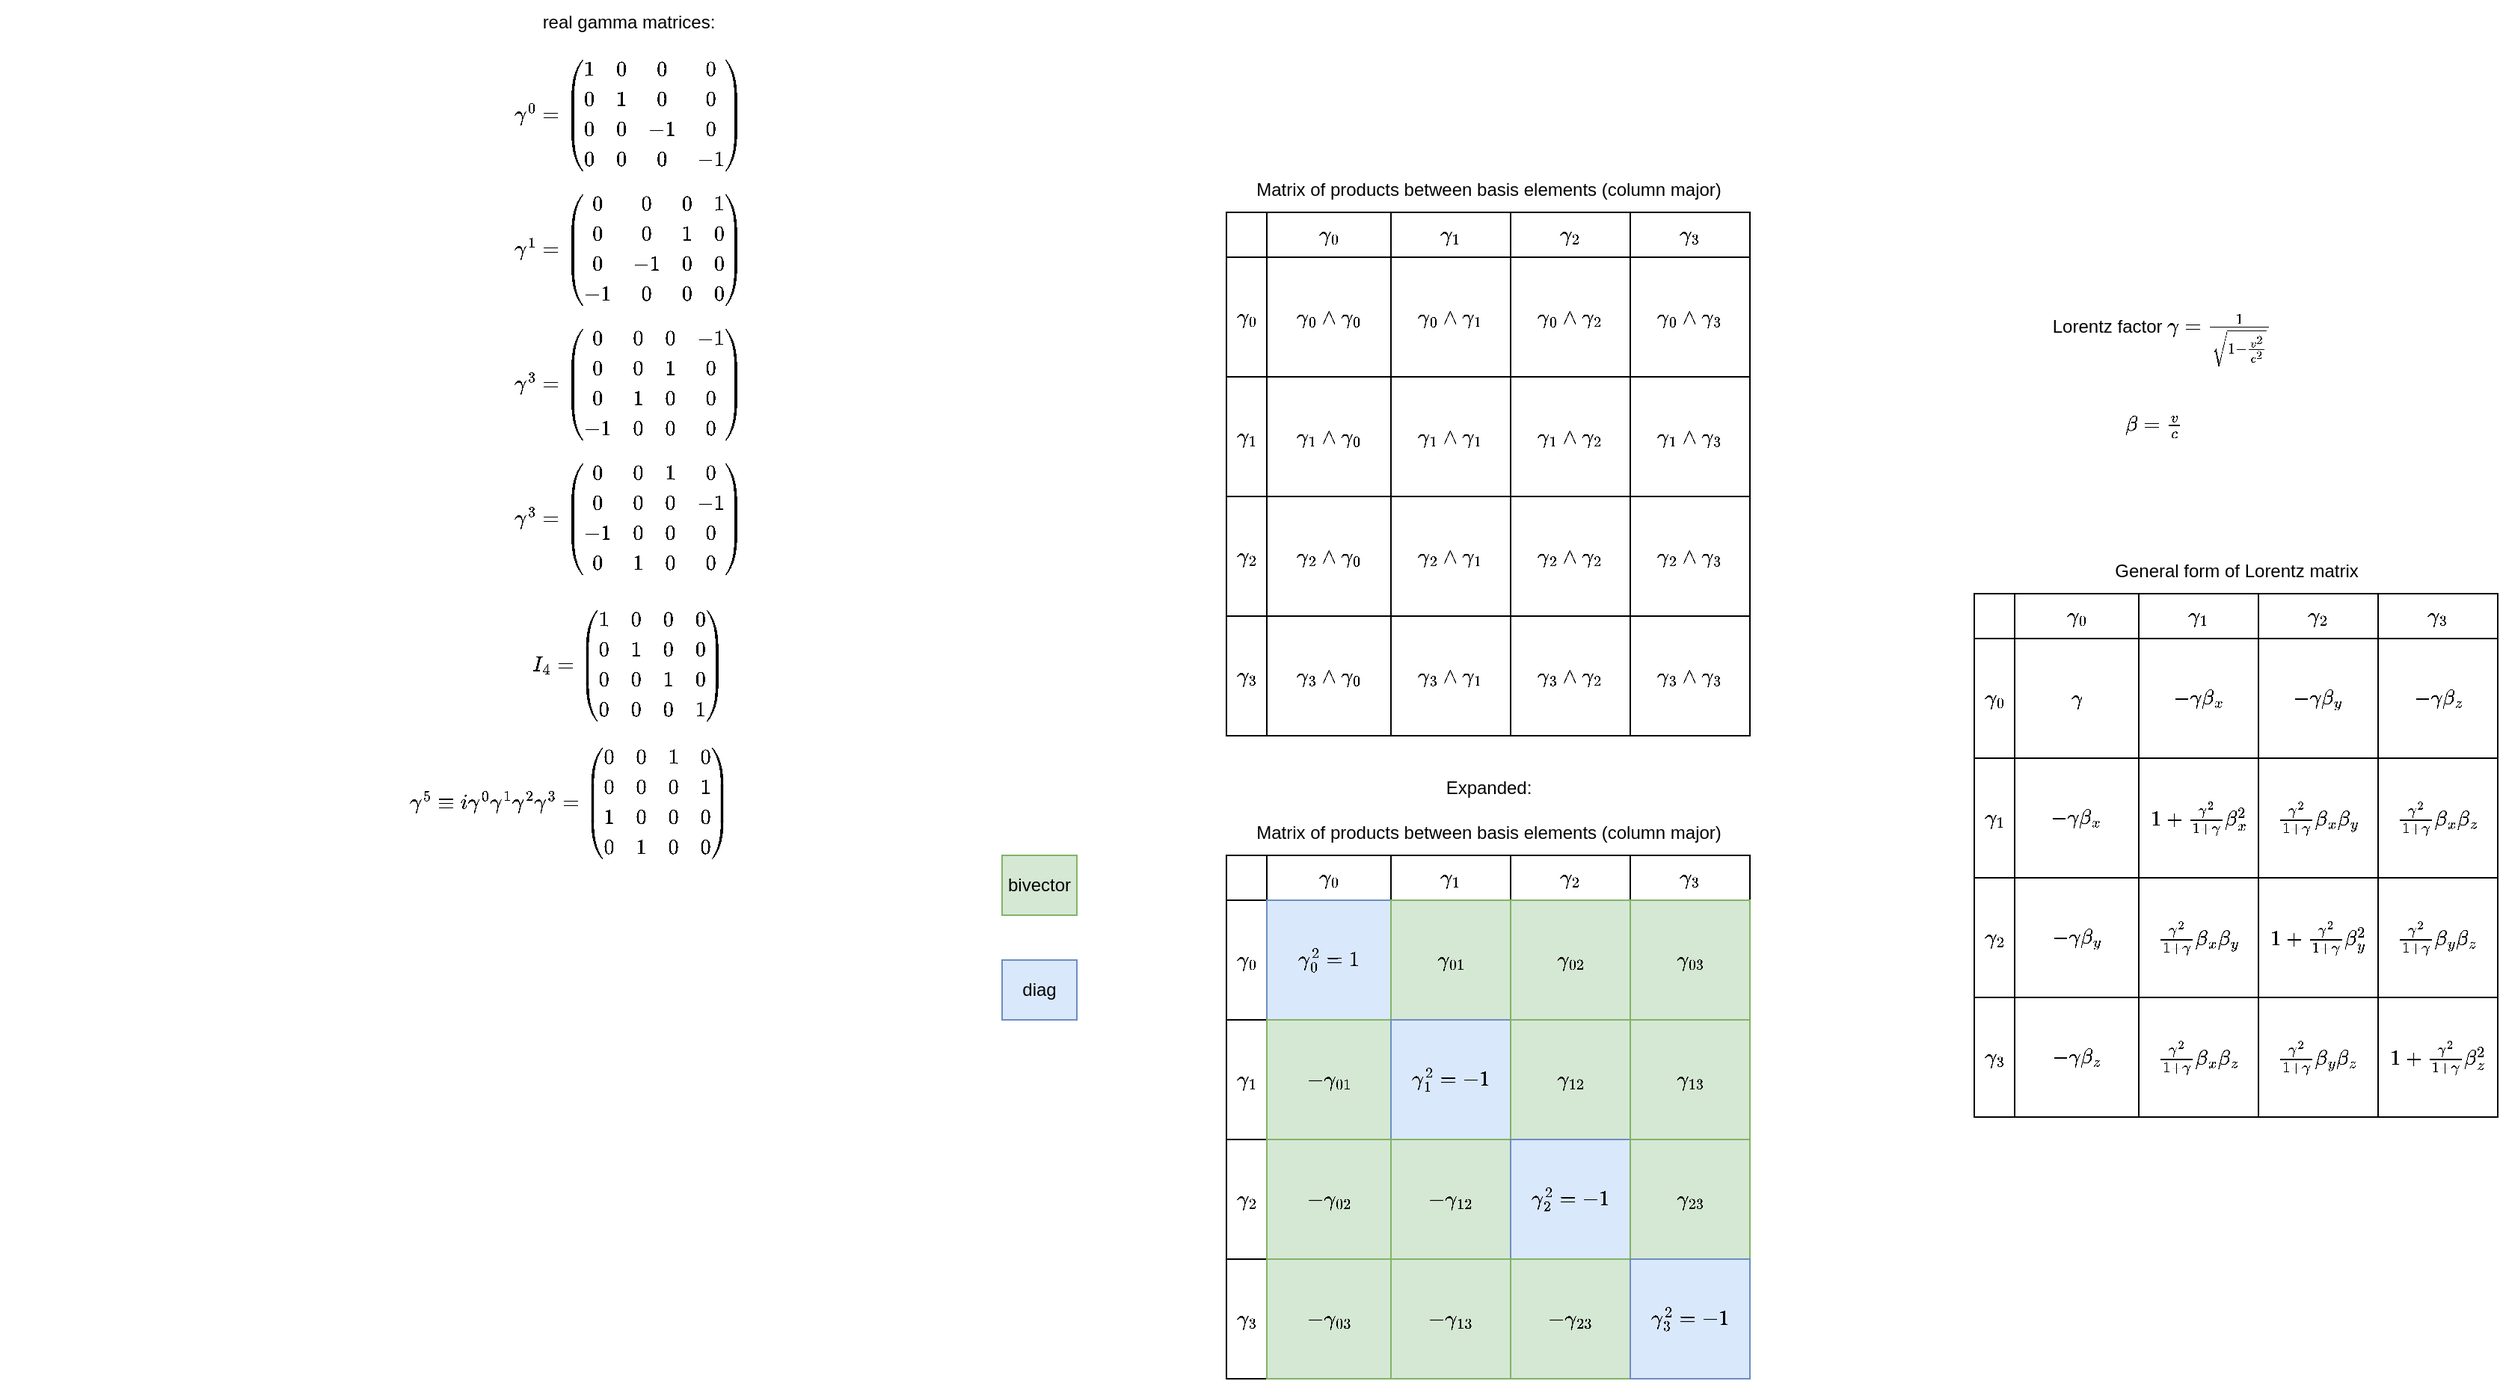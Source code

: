 <mxfile version="26.0.2">
  <diagram name="Page-1" id="_NKyA_XWjFuAoNH714jr">
    <mxGraphModel dx="2265" dy="1728" grid="1" gridSize="10" guides="1" tooltips="1" connect="1" arrows="1" fold="1" page="1" pageScale="1" pageWidth="827" pageHeight="1169" math="1" shadow="0">
      <root>
        <mxCell id="0" />
        <mxCell id="1" parent="0" />
        <mxCell id="nOmz34Z4Xu-gI0Pr4fBR-51" value="" style="shape=table;startSize=0;container=1;collapsible=0;childLayout=tableLayout;" vertex="1" parent="1">
          <mxGeometry x="290" y="50" width="350" height="350" as="geometry" />
        </mxCell>
        <mxCell id="nOmz34Z4Xu-gI0Pr4fBR-52" value="" style="shape=tableRow;horizontal=0;startSize=0;swimlaneHead=0;swimlaneBody=0;strokeColor=inherit;top=0;left=0;bottom=0;right=0;collapsible=0;dropTarget=0;fillColor=none;points=[[0,0.5],[1,0.5]];portConstraint=eastwest;" vertex="1" parent="nOmz34Z4Xu-gI0Pr4fBR-51">
          <mxGeometry width="350" height="30" as="geometry" />
        </mxCell>
        <mxCell id="nOmz34Z4Xu-gI0Pr4fBR-53" value="" style="shape=partialRectangle;html=1;whiteSpace=wrap;connectable=0;strokeColor=inherit;overflow=hidden;fillColor=none;top=0;left=0;bottom=0;right=0;pointerEvents=1;" vertex="1" parent="nOmz34Z4Xu-gI0Pr4fBR-52">
          <mxGeometry width="27" height="30" as="geometry">
            <mxRectangle width="27" height="30" as="alternateBounds" />
          </mxGeometry>
        </mxCell>
        <mxCell id="nOmz34Z4Xu-gI0Pr4fBR-54" value="\(\gamma_0\)" style="shape=partialRectangle;html=1;whiteSpace=wrap;connectable=0;strokeColor=inherit;overflow=hidden;fillColor=none;top=0;left=0;bottom=0;right=0;pointerEvents=1;" vertex="1" parent="nOmz34Z4Xu-gI0Pr4fBR-52">
          <mxGeometry x="27" width="83" height="30" as="geometry">
            <mxRectangle width="83" height="30" as="alternateBounds" />
          </mxGeometry>
        </mxCell>
        <mxCell id="nOmz34Z4Xu-gI0Pr4fBR-55" value="\(\gamma_1\)" style="shape=partialRectangle;html=1;whiteSpace=wrap;connectable=0;strokeColor=inherit;overflow=hidden;fillColor=none;top=0;left=0;bottom=0;right=0;pointerEvents=1;" vertex="1" parent="nOmz34Z4Xu-gI0Pr4fBR-52">
          <mxGeometry x="110" width="80" height="30" as="geometry">
            <mxRectangle width="80" height="30" as="alternateBounds" />
          </mxGeometry>
        </mxCell>
        <mxCell id="nOmz34Z4Xu-gI0Pr4fBR-56" value="\(\gamma_2 \)" style="shape=partialRectangle;html=1;whiteSpace=wrap;connectable=0;strokeColor=inherit;overflow=hidden;fillColor=none;top=0;left=0;bottom=0;right=0;pointerEvents=1;" vertex="1" parent="nOmz34Z4Xu-gI0Pr4fBR-52">
          <mxGeometry x="190" width="80" height="30" as="geometry">
            <mxRectangle width="80" height="30" as="alternateBounds" />
          </mxGeometry>
        </mxCell>
        <mxCell id="nOmz34Z4Xu-gI0Pr4fBR-57" value="\( \gamma_3\)" style="shape=partialRectangle;html=1;whiteSpace=wrap;connectable=0;strokeColor=inherit;overflow=hidden;fillColor=none;top=0;left=0;bottom=0;right=0;pointerEvents=1;" vertex="1" parent="nOmz34Z4Xu-gI0Pr4fBR-52">
          <mxGeometry x="270" width="80" height="30" as="geometry">
            <mxRectangle width="80" height="30" as="alternateBounds" />
          </mxGeometry>
        </mxCell>
        <mxCell id="nOmz34Z4Xu-gI0Pr4fBR-58" value="" style="shape=tableRow;horizontal=0;startSize=0;swimlaneHead=0;swimlaneBody=0;strokeColor=inherit;top=0;left=0;bottom=0;right=0;collapsible=0;dropTarget=0;fillColor=none;points=[[0,0.5],[1,0.5]];portConstraint=eastwest;" vertex="1" parent="nOmz34Z4Xu-gI0Pr4fBR-51">
          <mxGeometry y="30" width="350" height="80" as="geometry" />
        </mxCell>
        <mxCell id="nOmz34Z4Xu-gI0Pr4fBR-59" value="\(\gamma_0\)" style="shape=partialRectangle;html=1;whiteSpace=wrap;connectable=0;strokeColor=inherit;overflow=hidden;fillColor=none;top=0;left=0;bottom=0;right=0;pointerEvents=1;" vertex="1" parent="nOmz34Z4Xu-gI0Pr4fBR-58">
          <mxGeometry width="27" height="80" as="geometry">
            <mxRectangle width="27" height="80" as="alternateBounds" />
          </mxGeometry>
        </mxCell>
        <mxCell id="nOmz34Z4Xu-gI0Pr4fBR-60" value="\( \gamma_0\wedge \gamma_0\)" style="shape=partialRectangle;html=1;whiteSpace=wrap;connectable=0;strokeColor=inherit;overflow=hidden;fillColor=none;top=0;left=0;bottom=0;right=0;pointerEvents=1;" vertex="1" parent="nOmz34Z4Xu-gI0Pr4fBR-58">
          <mxGeometry x="27" width="83" height="80" as="geometry">
            <mxRectangle width="83" height="80" as="alternateBounds" />
          </mxGeometry>
        </mxCell>
        <mxCell id="nOmz34Z4Xu-gI0Pr4fBR-61" value="\( \gamma_0\wedge \gamma_1\)" style="shape=partialRectangle;html=1;whiteSpace=wrap;connectable=0;strokeColor=inherit;overflow=hidden;fillColor=none;top=0;left=0;bottom=0;right=0;pointerEvents=1;" vertex="1" parent="nOmz34Z4Xu-gI0Pr4fBR-58">
          <mxGeometry x="110" width="80" height="80" as="geometry">
            <mxRectangle width="80" height="80" as="alternateBounds" />
          </mxGeometry>
        </mxCell>
        <mxCell id="nOmz34Z4Xu-gI0Pr4fBR-62" value="\( \gamma_0\wedge \gamma_2\)" style="shape=partialRectangle;html=1;whiteSpace=wrap;connectable=0;strokeColor=inherit;overflow=hidden;fillColor=none;top=0;left=0;bottom=0;right=0;pointerEvents=1;" vertex="1" parent="nOmz34Z4Xu-gI0Pr4fBR-58">
          <mxGeometry x="190" width="80" height="80" as="geometry">
            <mxRectangle width="80" height="80" as="alternateBounds" />
          </mxGeometry>
        </mxCell>
        <mxCell id="nOmz34Z4Xu-gI0Pr4fBR-63" value="\( \gamma_0\wedge \gamma_3\)" style="shape=partialRectangle;html=1;whiteSpace=wrap;connectable=0;strokeColor=inherit;overflow=hidden;fillColor=none;top=0;left=0;bottom=0;right=0;pointerEvents=1;" vertex="1" parent="nOmz34Z4Xu-gI0Pr4fBR-58">
          <mxGeometry x="270" width="80" height="80" as="geometry">
            <mxRectangle width="80" height="80" as="alternateBounds" />
          </mxGeometry>
        </mxCell>
        <mxCell id="nOmz34Z4Xu-gI0Pr4fBR-64" value="" style="shape=tableRow;horizontal=0;startSize=0;swimlaneHead=0;swimlaneBody=0;strokeColor=inherit;top=0;left=0;bottom=0;right=0;collapsible=0;dropTarget=0;fillColor=none;points=[[0,0.5],[1,0.5]];portConstraint=eastwest;" vertex="1" parent="nOmz34Z4Xu-gI0Pr4fBR-51">
          <mxGeometry y="110" width="350" height="80" as="geometry" />
        </mxCell>
        <mxCell id="nOmz34Z4Xu-gI0Pr4fBR-65" value="\(\gamma_1\)" style="shape=partialRectangle;html=1;whiteSpace=wrap;connectable=0;strokeColor=inherit;overflow=hidden;fillColor=none;top=0;left=0;bottom=0;right=0;pointerEvents=1;" vertex="1" parent="nOmz34Z4Xu-gI0Pr4fBR-64">
          <mxGeometry width="27" height="80" as="geometry">
            <mxRectangle width="27" height="80" as="alternateBounds" />
          </mxGeometry>
        </mxCell>
        <mxCell id="nOmz34Z4Xu-gI0Pr4fBR-66" value="\( \gamma_1\wedge \gamma_0\)" style="shape=partialRectangle;html=1;whiteSpace=wrap;connectable=0;strokeColor=inherit;overflow=hidden;fillColor=none;top=0;left=0;bottom=0;right=0;pointerEvents=1;" vertex="1" parent="nOmz34Z4Xu-gI0Pr4fBR-64">
          <mxGeometry x="27" width="83" height="80" as="geometry">
            <mxRectangle width="83" height="80" as="alternateBounds" />
          </mxGeometry>
        </mxCell>
        <mxCell id="nOmz34Z4Xu-gI0Pr4fBR-67" value="\( \gamma_1\wedge \gamma_1\)" style="shape=partialRectangle;html=1;whiteSpace=wrap;connectable=0;strokeColor=inherit;overflow=hidden;fillColor=none;top=0;left=0;bottom=0;right=0;pointerEvents=1;" vertex="1" parent="nOmz34Z4Xu-gI0Pr4fBR-64">
          <mxGeometry x="110" width="80" height="80" as="geometry">
            <mxRectangle width="80" height="80" as="alternateBounds" />
          </mxGeometry>
        </mxCell>
        <mxCell id="nOmz34Z4Xu-gI0Pr4fBR-68" value="\( \gamma_1\wedge \gamma_2\)" style="shape=partialRectangle;html=1;whiteSpace=wrap;connectable=0;strokeColor=inherit;overflow=hidden;fillColor=none;top=0;left=0;bottom=0;right=0;pointerEvents=1;" vertex="1" parent="nOmz34Z4Xu-gI0Pr4fBR-64">
          <mxGeometry x="190" width="80" height="80" as="geometry">
            <mxRectangle width="80" height="80" as="alternateBounds" />
          </mxGeometry>
        </mxCell>
        <mxCell id="nOmz34Z4Xu-gI0Pr4fBR-69" value="\( \gamma_1\wedge \gamma_3\)" style="shape=partialRectangle;html=1;whiteSpace=wrap;connectable=0;strokeColor=inherit;overflow=hidden;fillColor=none;top=0;left=0;bottom=0;right=0;pointerEvents=1;" vertex="1" parent="nOmz34Z4Xu-gI0Pr4fBR-64">
          <mxGeometry x="270" width="80" height="80" as="geometry">
            <mxRectangle width="80" height="80" as="alternateBounds" />
          </mxGeometry>
        </mxCell>
        <mxCell id="nOmz34Z4Xu-gI0Pr4fBR-70" value="" style="shape=tableRow;horizontal=0;startSize=0;swimlaneHead=0;swimlaneBody=0;strokeColor=inherit;top=0;left=0;bottom=0;right=0;collapsible=0;dropTarget=0;fillColor=none;points=[[0,0.5],[1,0.5]];portConstraint=eastwest;" vertex="1" parent="nOmz34Z4Xu-gI0Pr4fBR-51">
          <mxGeometry y="190" width="350" height="80" as="geometry" />
        </mxCell>
        <mxCell id="nOmz34Z4Xu-gI0Pr4fBR-71" value="\(\gamma_2 \)" style="shape=partialRectangle;html=1;whiteSpace=wrap;connectable=0;strokeColor=inherit;overflow=hidden;fillColor=none;top=0;left=0;bottom=0;right=0;pointerEvents=1;" vertex="1" parent="nOmz34Z4Xu-gI0Pr4fBR-70">
          <mxGeometry width="27" height="80" as="geometry">
            <mxRectangle width="27" height="80" as="alternateBounds" />
          </mxGeometry>
        </mxCell>
        <mxCell id="nOmz34Z4Xu-gI0Pr4fBR-72" value="\( \gamma_2\wedge \gamma_0\)" style="shape=partialRectangle;html=1;whiteSpace=wrap;connectable=0;strokeColor=inherit;overflow=hidden;fillColor=none;top=0;left=0;bottom=0;right=0;pointerEvents=1;" vertex="1" parent="nOmz34Z4Xu-gI0Pr4fBR-70">
          <mxGeometry x="27" width="83" height="80" as="geometry">
            <mxRectangle width="83" height="80" as="alternateBounds" />
          </mxGeometry>
        </mxCell>
        <mxCell id="nOmz34Z4Xu-gI0Pr4fBR-73" value="&lt;div&gt;\( \gamma_2\wedge \gamma_1\)&lt;/div&gt;" style="shape=partialRectangle;html=1;whiteSpace=wrap;connectable=0;strokeColor=inherit;overflow=hidden;fillColor=none;top=0;left=0;bottom=0;right=0;pointerEvents=1;" vertex="1" parent="nOmz34Z4Xu-gI0Pr4fBR-70">
          <mxGeometry x="110" width="80" height="80" as="geometry">
            <mxRectangle width="80" height="80" as="alternateBounds" />
          </mxGeometry>
        </mxCell>
        <mxCell id="nOmz34Z4Xu-gI0Pr4fBR-74" value="\( \gamma_2\wedge \gamma_2\)" style="shape=partialRectangle;html=1;whiteSpace=wrap;connectable=0;strokeColor=inherit;overflow=hidden;fillColor=none;top=0;left=0;bottom=0;right=0;pointerEvents=1;" vertex="1" parent="nOmz34Z4Xu-gI0Pr4fBR-70">
          <mxGeometry x="190" width="80" height="80" as="geometry">
            <mxRectangle width="80" height="80" as="alternateBounds" />
          </mxGeometry>
        </mxCell>
        <mxCell id="nOmz34Z4Xu-gI0Pr4fBR-75" value="\( \gamma_2\wedge \gamma_3\)" style="shape=partialRectangle;html=1;whiteSpace=wrap;connectable=0;strokeColor=inherit;overflow=hidden;fillColor=none;top=0;left=0;bottom=0;right=0;pointerEvents=1;" vertex="1" parent="nOmz34Z4Xu-gI0Pr4fBR-70">
          <mxGeometry x="270" width="80" height="80" as="geometry">
            <mxRectangle width="80" height="80" as="alternateBounds" />
          </mxGeometry>
        </mxCell>
        <mxCell id="nOmz34Z4Xu-gI0Pr4fBR-76" value="" style="shape=tableRow;horizontal=0;startSize=0;swimlaneHead=0;swimlaneBody=0;strokeColor=inherit;top=0;left=0;bottom=0;right=0;collapsible=0;dropTarget=0;fillColor=none;points=[[0,0.5],[1,0.5]];portConstraint=eastwest;" vertex="1" parent="nOmz34Z4Xu-gI0Pr4fBR-51">
          <mxGeometry y="270" width="350" height="80" as="geometry" />
        </mxCell>
        <mxCell id="nOmz34Z4Xu-gI0Pr4fBR-77" value="\( \gamma_3\)" style="shape=partialRectangle;html=1;whiteSpace=wrap;connectable=0;strokeColor=inherit;overflow=hidden;fillColor=none;top=0;left=0;bottom=0;right=0;pointerEvents=1;" vertex="1" parent="nOmz34Z4Xu-gI0Pr4fBR-76">
          <mxGeometry width="27" height="80" as="geometry">
            <mxRectangle width="27" height="80" as="alternateBounds" />
          </mxGeometry>
        </mxCell>
        <mxCell id="nOmz34Z4Xu-gI0Pr4fBR-78" value="\( \gamma_3\wedge \gamma_0\)" style="shape=partialRectangle;html=1;whiteSpace=wrap;connectable=0;strokeColor=inherit;overflow=hidden;fillColor=none;top=0;left=0;bottom=0;right=0;pointerEvents=1;" vertex="1" parent="nOmz34Z4Xu-gI0Pr4fBR-76">
          <mxGeometry x="27" width="83" height="80" as="geometry">
            <mxRectangle width="83" height="80" as="alternateBounds" />
          </mxGeometry>
        </mxCell>
        <mxCell id="nOmz34Z4Xu-gI0Pr4fBR-79" value="\( \gamma_3\wedge \gamma_1\)" style="shape=partialRectangle;html=1;whiteSpace=wrap;connectable=0;strokeColor=inherit;overflow=hidden;fillColor=none;top=0;left=0;bottom=0;right=0;pointerEvents=1;" vertex="1" parent="nOmz34Z4Xu-gI0Pr4fBR-76">
          <mxGeometry x="110" width="80" height="80" as="geometry">
            <mxRectangle width="80" height="80" as="alternateBounds" />
          </mxGeometry>
        </mxCell>
        <mxCell id="nOmz34Z4Xu-gI0Pr4fBR-80" value="\( \gamma_3\wedge \gamma_2\)" style="shape=partialRectangle;html=1;whiteSpace=wrap;connectable=0;strokeColor=inherit;overflow=hidden;fillColor=none;top=0;left=0;bottom=0;right=0;pointerEvents=1;" vertex="1" parent="nOmz34Z4Xu-gI0Pr4fBR-76">
          <mxGeometry x="190" width="80" height="80" as="geometry">
            <mxRectangle width="80" height="80" as="alternateBounds" />
          </mxGeometry>
        </mxCell>
        <mxCell id="nOmz34Z4Xu-gI0Pr4fBR-81" value="\( \gamma_3\wedge \gamma_3\)" style="shape=partialRectangle;html=1;whiteSpace=wrap;connectable=0;strokeColor=inherit;overflow=hidden;fillColor=none;top=0;left=0;bottom=0;right=0;pointerEvents=1;" vertex="1" parent="nOmz34Z4Xu-gI0Pr4fBR-76">
          <mxGeometry x="270" width="80" height="80" as="geometry">
            <mxRectangle width="80" height="80" as="alternateBounds" />
          </mxGeometry>
        </mxCell>
        <mxCell id="nOmz34Z4Xu-gI0Pr4fBR-82" value="Matrix of products between basis elements (column major)" style="text;html=1;align=center;verticalAlign=middle;resizable=0;points=[];autosize=1;strokeColor=none;fillColor=none;" vertex="1" parent="1">
          <mxGeometry x="300" y="20" width="330" height="30" as="geometry" />
        </mxCell>
        <mxCell id="nOmz34Z4Xu-gI0Pr4fBR-83" value="" style="shape=table;startSize=0;container=1;collapsible=0;childLayout=tableLayout;" vertex="1" parent="1">
          <mxGeometry x="290" y="480" width="350" height="350" as="geometry" />
        </mxCell>
        <mxCell id="nOmz34Z4Xu-gI0Pr4fBR-84" value="" style="shape=tableRow;horizontal=0;startSize=0;swimlaneHead=0;swimlaneBody=0;strokeColor=inherit;top=0;left=0;bottom=0;right=0;collapsible=0;dropTarget=0;fillColor=none;points=[[0,0.5],[1,0.5]];portConstraint=eastwest;" vertex="1" parent="nOmz34Z4Xu-gI0Pr4fBR-83">
          <mxGeometry width="350" height="30" as="geometry" />
        </mxCell>
        <mxCell id="nOmz34Z4Xu-gI0Pr4fBR-85" value="" style="shape=partialRectangle;html=1;whiteSpace=wrap;connectable=0;strokeColor=inherit;overflow=hidden;fillColor=none;top=0;left=0;bottom=0;right=0;pointerEvents=1;" vertex="1" parent="nOmz34Z4Xu-gI0Pr4fBR-84">
          <mxGeometry width="27" height="30" as="geometry">
            <mxRectangle width="27" height="30" as="alternateBounds" />
          </mxGeometry>
        </mxCell>
        <mxCell id="nOmz34Z4Xu-gI0Pr4fBR-86" value="\(\gamma_0\)" style="shape=partialRectangle;html=1;whiteSpace=wrap;connectable=0;strokeColor=inherit;overflow=hidden;fillColor=none;top=0;left=0;bottom=0;right=0;pointerEvents=1;" vertex="1" parent="nOmz34Z4Xu-gI0Pr4fBR-84">
          <mxGeometry x="27" width="83" height="30" as="geometry">
            <mxRectangle width="83" height="30" as="alternateBounds" />
          </mxGeometry>
        </mxCell>
        <mxCell id="nOmz34Z4Xu-gI0Pr4fBR-87" value="\(\gamma_1\)" style="shape=partialRectangle;html=1;whiteSpace=wrap;connectable=0;strokeColor=inherit;overflow=hidden;fillColor=none;top=0;left=0;bottom=0;right=0;pointerEvents=1;" vertex="1" parent="nOmz34Z4Xu-gI0Pr4fBR-84">
          <mxGeometry x="110" width="80" height="30" as="geometry">
            <mxRectangle width="80" height="30" as="alternateBounds" />
          </mxGeometry>
        </mxCell>
        <mxCell id="nOmz34Z4Xu-gI0Pr4fBR-88" value="\(\gamma_2 \)" style="shape=partialRectangle;html=1;whiteSpace=wrap;connectable=0;strokeColor=inherit;overflow=hidden;fillColor=none;top=0;left=0;bottom=0;right=0;pointerEvents=1;" vertex="1" parent="nOmz34Z4Xu-gI0Pr4fBR-84">
          <mxGeometry x="190" width="80" height="30" as="geometry">
            <mxRectangle width="80" height="30" as="alternateBounds" />
          </mxGeometry>
        </mxCell>
        <mxCell id="nOmz34Z4Xu-gI0Pr4fBR-89" value="\( \gamma_3\)" style="shape=partialRectangle;html=1;whiteSpace=wrap;connectable=0;strokeColor=inherit;overflow=hidden;fillColor=none;top=0;left=0;bottom=0;right=0;pointerEvents=1;" vertex="1" parent="nOmz34Z4Xu-gI0Pr4fBR-84">
          <mxGeometry x="270" width="80" height="30" as="geometry">
            <mxRectangle width="80" height="30" as="alternateBounds" />
          </mxGeometry>
        </mxCell>
        <mxCell id="nOmz34Z4Xu-gI0Pr4fBR-90" value="" style="shape=tableRow;horizontal=0;startSize=0;swimlaneHead=0;swimlaneBody=0;strokeColor=inherit;top=0;left=0;bottom=0;right=0;collapsible=0;dropTarget=0;fillColor=none;points=[[0,0.5],[1,0.5]];portConstraint=eastwest;" vertex="1" parent="nOmz34Z4Xu-gI0Pr4fBR-83">
          <mxGeometry y="30" width="350" height="80" as="geometry" />
        </mxCell>
        <mxCell id="nOmz34Z4Xu-gI0Pr4fBR-91" value="\(\gamma_0\)" style="shape=partialRectangle;html=1;whiteSpace=wrap;connectable=0;strokeColor=inherit;overflow=hidden;fillColor=none;top=0;left=0;bottom=0;right=0;pointerEvents=1;" vertex="1" parent="nOmz34Z4Xu-gI0Pr4fBR-90">
          <mxGeometry width="27" height="80" as="geometry">
            <mxRectangle width="27" height="80" as="alternateBounds" />
          </mxGeometry>
        </mxCell>
        <mxCell id="nOmz34Z4Xu-gI0Pr4fBR-92" value="\( \gamma_0^2=1\)" style="shape=partialRectangle;html=1;whiteSpace=wrap;connectable=0;strokeColor=#6c8ebf;overflow=hidden;fillColor=#dae8fc;top=1;left=1;bottom=1;right=1;pointerEvents=1;perimeterSpacing=0;shadow=0;" vertex="1" parent="nOmz34Z4Xu-gI0Pr4fBR-90">
          <mxGeometry x="27" width="83" height="80" as="geometry">
            <mxRectangle width="83" height="80" as="alternateBounds" />
          </mxGeometry>
        </mxCell>
        <mxCell id="nOmz34Z4Xu-gI0Pr4fBR-93" value="\( \gamma_{01}\)" style="shape=partialRectangle;html=1;whiteSpace=wrap;connectable=0;strokeColor=#82b366;overflow=hidden;fillColor=#d5e8d4;top=1;left=1;bottom=1;right=1;pointerEvents=1;perimeterSpacing=0;shadow=0;" vertex="1" parent="nOmz34Z4Xu-gI0Pr4fBR-90">
          <mxGeometry x="110" width="80" height="80" as="geometry">
            <mxRectangle width="80" height="80" as="alternateBounds" />
          </mxGeometry>
        </mxCell>
        <mxCell id="nOmz34Z4Xu-gI0Pr4fBR-94" value="\( \gamma_{02}\)" style="shape=partialRectangle;html=1;whiteSpace=wrap;connectable=0;strokeColor=#82b366;overflow=hidden;fillColor=#d5e8d4;top=1;left=1;bottom=1;right=1;pointerEvents=1;perimeterSpacing=0;shadow=0;" vertex="1" parent="nOmz34Z4Xu-gI0Pr4fBR-90">
          <mxGeometry x="190" width="80" height="80" as="geometry">
            <mxRectangle width="80" height="80" as="alternateBounds" />
          </mxGeometry>
        </mxCell>
        <mxCell id="nOmz34Z4Xu-gI0Pr4fBR-95" value="\( \gamma_{03}\)" style="shape=partialRectangle;html=1;whiteSpace=wrap;connectable=0;strokeColor=#82b366;overflow=hidden;fillColor=#d5e8d4;top=1;left=1;bottom=1;right=1;pointerEvents=1;perimeterSpacing=0;shadow=0;" vertex="1" parent="nOmz34Z4Xu-gI0Pr4fBR-90">
          <mxGeometry x="270" width="80" height="80" as="geometry">
            <mxRectangle width="80" height="80" as="alternateBounds" />
          </mxGeometry>
        </mxCell>
        <mxCell id="nOmz34Z4Xu-gI0Pr4fBR-96" value="" style="shape=tableRow;horizontal=0;startSize=0;swimlaneHead=0;swimlaneBody=0;strokeColor=inherit;top=0;left=0;bottom=0;right=0;collapsible=0;dropTarget=0;fillColor=none;points=[[0,0.5],[1,0.5]];portConstraint=eastwest;" vertex="1" parent="nOmz34Z4Xu-gI0Pr4fBR-83">
          <mxGeometry y="110" width="350" height="80" as="geometry" />
        </mxCell>
        <mxCell id="nOmz34Z4Xu-gI0Pr4fBR-97" value="\(\gamma_1\)" style="shape=partialRectangle;html=1;whiteSpace=wrap;connectable=0;strokeColor=inherit;overflow=hidden;fillColor=none;top=0;left=0;bottom=0;right=0;pointerEvents=1;" vertex="1" parent="nOmz34Z4Xu-gI0Pr4fBR-96">
          <mxGeometry width="27" height="80" as="geometry">
            <mxRectangle width="27" height="80" as="alternateBounds" />
          </mxGeometry>
        </mxCell>
        <mxCell id="nOmz34Z4Xu-gI0Pr4fBR-98" value="\(- \gamma_{01}\)" style="shape=partialRectangle;html=1;whiteSpace=wrap;connectable=0;strokeColor=#82b366;overflow=hidden;fillColor=#d5e8d4;top=1;left=1;bottom=1;right=1;pointerEvents=1;perimeterSpacing=0;shadow=0;" vertex="1" parent="nOmz34Z4Xu-gI0Pr4fBR-96">
          <mxGeometry x="27" width="83" height="80" as="geometry">
            <mxRectangle width="83" height="80" as="alternateBounds" />
          </mxGeometry>
        </mxCell>
        <mxCell id="nOmz34Z4Xu-gI0Pr4fBR-99" value="\( \gamma_1^2=-1\)" style="shape=partialRectangle;html=1;whiteSpace=wrap;connectable=0;strokeColor=#6c8ebf;overflow=hidden;fillColor=#dae8fc;top=1;left=1;bottom=1;right=1;pointerEvents=1;perimeterSpacing=0;shadow=0;" vertex="1" parent="nOmz34Z4Xu-gI0Pr4fBR-96">
          <mxGeometry x="110" width="80" height="80" as="geometry">
            <mxRectangle width="80" height="80" as="alternateBounds" />
          </mxGeometry>
        </mxCell>
        <mxCell id="nOmz34Z4Xu-gI0Pr4fBR-100" value="\( \gamma_{12}\)" style="shape=partialRectangle;html=1;whiteSpace=wrap;connectable=0;strokeColor=#82b366;overflow=hidden;fillColor=#d5e8d4;top=1;left=1;bottom=1;right=1;pointerEvents=1;perimeterSpacing=0;shadow=0;" vertex="1" parent="nOmz34Z4Xu-gI0Pr4fBR-96">
          <mxGeometry x="190" width="80" height="80" as="geometry">
            <mxRectangle width="80" height="80" as="alternateBounds" />
          </mxGeometry>
        </mxCell>
        <mxCell id="nOmz34Z4Xu-gI0Pr4fBR-101" value="\( \gamma_{13}\)" style="shape=partialRectangle;html=1;whiteSpace=wrap;connectable=0;strokeColor=#82b366;overflow=hidden;fillColor=#d5e8d4;top=1;left=1;bottom=1;right=1;pointerEvents=1;perimeterSpacing=0;shadow=0;" vertex="1" parent="nOmz34Z4Xu-gI0Pr4fBR-96">
          <mxGeometry x="270" width="80" height="80" as="geometry">
            <mxRectangle width="80" height="80" as="alternateBounds" />
          </mxGeometry>
        </mxCell>
        <mxCell id="nOmz34Z4Xu-gI0Pr4fBR-102" value="" style="shape=tableRow;horizontal=0;startSize=0;swimlaneHead=0;swimlaneBody=0;strokeColor=inherit;top=0;left=0;bottom=0;right=0;collapsible=0;dropTarget=0;fillColor=none;points=[[0,0.5],[1,0.5]];portConstraint=eastwest;" vertex="1" parent="nOmz34Z4Xu-gI0Pr4fBR-83">
          <mxGeometry y="190" width="350" height="80" as="geometry" />
        </mxCell>
        <mxCell id="nOmz34Z4Xu-gI0Pr4fBR-103" value="\(\gamma_2 \)" style="shape=partialRectangle;html=1;whiteSpace=wrap;connectable=0;strokeColor=inherit;overflow=hidden;fillColor=none;top=0;left=0;bottom=0;right=0;pointerEvents=1;" vertex="1" parent="nOmz34Z4Xu-gI0Pr4fBR-102">
          <mxGeometry width="27" height="80" as="geometry">
            <mxRectangle width="27" height="80" as="alternateBounds" />
          </mxGeometry>
        </mxCell>
        <mxCell id="nOmz34Z4Xu-gI0Pr4fBR-104" value="\( -\gamma_{02}\)" style="shape=partialRectangle;html=1;whiteSpace=wrap;connectable=0;strokeColor=#82b366;overflow=hidden;fillColor=#d5e8d4;top=1;left=1;bottom=1;right=1;pointerEvents=1;perimeterSpacing=0;shadow=0;" vertex="1" parent="nOmz34Z4Xu-gI0Pr4fBR-102">
          <mxGeometry x="27" width="83" height="80" as="geometry">
            <mxRectangle width="83" height="80" as="alternateBounds" />
          </mxGeometry>
        </mxCell>
        <mxCell id="nOmz34Z4Xu-gI0Pr4fBR-105" value="\(- \gamma_{12}\)" style="shape=partialRectangle;html=1;whiteSpace=wrap;connectable=0;strokeColor=#82b366;overflow=hidden;fillColor=#d5e8d4;top=1;left=1;bottom=1;right=1;pointerEvents=1;perimeterSpacing=0;shadow=0;" vertex="1" parent="nOmz34Z4Xu-gI0Pr4fBR-102">
          <mxGeometry x="110" width="80" height="80" as="geometry">
            <mxRectangle width="80" height="80" as="alternateBounds" />
          </mxGeometry>
        </mxCell>
        <mxCell id="nOmz34Z4Xu-gI0Pr4fBR-106" value="\( \gamma_2^2=-1\)" style="shape=partialRectangle;html=1;whiteSpace=wrap;connectable=0;strokeColor=#6c8ebf;overflow=hidden;fillColor=#dae8fc;top=1;left=1;bottom=1;right=1;pointerEvents=1;perimeterSpacing=0;shadow=0;" vertex="1" parent="nOmz34Z4Xu-gI0Pr4fBR-102">
          <mxGeometry x="190" width="80" height="80" as="geometry">
            <mxRectangle width="80" height="80" as="alternateBounds" />
          </mxGeometry>
        </mxCell>
        <mxCell id="nOmz34Z4Xu-gI0Pr4fBR-107" value="\( \gamma_{23}\)" style="shape=partialRectangle;html=1;whiteSpace=wrap;connectable=0;strokeColor=#82b366;overflow=hidden;fillColor=#d5e8d4;top=1;left=1;bottom=1;right=1;pointerEvents=1;perimeterSpacing=0;shadow=0;" vertex="1" parent="nOmz34Z4Xu-gI0Pr4fBR-102">
          <mxGeometry x="270" width="80" height="80" as="geometry">
            <mxRectangle width="80" height="80" as="alternateBounds" />
          </mxGeometry>
        </mxCell>
        <mxCell id="nOmz34Z4Xu-gI0Pr4fBR-108" value="" style="shape=tableRow;horizontal=0;startSize=0;swimlaneHead=0;swimlaneBody=0;strokeColor=inherit;top=0;left=0;bottom=0;right=0;collapsible=0;dropTarget=0;fillColor=none;points=[[0,0.5],[1,0.5]];portConstraint=eastwest;" vertex="1" parent="nOmz34Z4Xu-gI0Pr4fBR-83">
          <mxGeometry y="270" width="350" height="80" as="geometry" />
        </mxCell>
        <mxCell id="nOmz34Z4Xu-gI0Pr4fBR-109" value="\( \gamma_3\)" style="shape=partialRectangle;html=1;whiteSpace=wrap;connectable=0;strokeColor=inherit;overflow=hidden;fillColor=none;top=0;left=0;bottom=0;right=0;pointerEvents=1;" vertex="1" parent="nOmz34Z4Xu-gI0Pr4fBR-108">
          <mxGeometry width="27" height="80" as="geometry">
            <mxRectangle width="27" height="80" as="alternateBounds" />
          </mxGeometry>
        </mxCell>
        <mxCell id="nOmz34Z4Xu-gI0Pr4fBR-110" value="\( -\gamma_{03}\)" style="shape=partialRectangle;html=1;whiteSpace=wrap;connectable=0;strokeColor=#82b366;overflow=hidden;fillColor=#d5e8d4;top=1;left=1;bottom=1;right=1;pointerEvents=1;perimeterSpacing=0;shadow=0;" vertex="1" parent="nOmz34Z4Xu-gI0Pr4fBR-108">
          <mxGeometry x="27" width="83" height="80" as="geometry">
            <mxRectangle width="83" height="80" as="alternateBounds" />
          </mxGeometry>
        </mxCell>
        <mxCell id="nOmz34Z4Xu-gI0Pr4fBR-111" value="\(- \gamma_{13}\)" style="shape=partialRectangle;html=1;whiteSpace=wrap;connectable=0;strokeColor=#82b366;overflow=hidden;fillColor=#d5e8d4;top=1;left=1;bottom=1;right=1;pointerEvents=1;perimeterSpacing=0;shadow=0;" vertex="1" parent="nOmz34Z4Xu-gI0Pr4fBR-108">
          <mxGeometry x="110" width="80" height="80" as="geometry">
            <mxRectangle width="80" height="80" as="alternateBounds" />
          </mxGeometry>
        </mxCell>
        <mxCell id="nOmz34Z4Xu-gI0Pr4fBR-112" value="\( -\gamma_{23}\)" style="shape=partialRectangle;html=1;whiteSpace=wrap;connectable=0;strokeColor=#82b366;overflow=hidden;fillColor=#d5e8d4;top=1;left=1;bottom=1;right=1;pointerEvents=1;perimeterSpacing=0;shadow=0;" vertex="1" parent="nOmz34Z4Xu-gI0Pr4fBR-108">
          <mxGeometry x="190" width="80" height="80" as="geometry">
            <mxRectangle width="80" height="80" as="alternateBounds" />
          </mxGeometry>
        </mxCell>
        <mxCell id="nOmz34Z4Xu-gI0Pr4fBR-113" value="\( \gamma_3^2=-1\)" style="shape=partialRectangle;html=1;whiteSpace=wrap;connectable=0;strokeColor=#6c8ebf;overflow=hidden;fillColor=#dae8fc;top=1;left=1;bottom=1;right=1;pointerEvents=1;perimeterSpacing=0;shadow=0;" vertex="1" parent="nOmz34Z4Xu-gI0Pr4fBR-108">
          <mxGeometry x="270" width="80" height="80" as="geometry">
            <mxRectangle width="80" height="80" as="alternateBounds" />
          </mxGeometry>
        </mxCell>
        <mxCell id="nOmz34Z4Xu-gI0Pr4fBR-114" value="Matrix of products between basis elements (column major)" style="text;html=1;align=center;verticalAlign=middle;resizable=0;points=[];autosize=1;strokeColor=none;fillColor=none;" vertex="1" parent="1">
          <mxGeometry x="300" y="450" width="330" height="30" as="geometry" />
        </mxCell>
        <mxCell id="nOmz34Z4Xu-gI0Pr4fBR-115" value="Expanded:" style="text;html=1;align=center;verticalAlign=middle;resizable=0;points=[];autosize=1;strokeColor=none;fillColor=none;" vertex="1" parent="1">
          <mxGeometry x="425" y="420" width="80" height="30" as="geometry" />
        </mxCell>
        <mxCell id="nOmz34Z4Xu-gI0Pr4fBR-116" value="bivector" style="rounded=0;whiteSpace=wrap;html=1;fillColor=#d5e8d4;strokeColor=#82b366;" vertex="1" parent="1">
          <mxGeometry x="140" y="480" width="50" height="40" as="geometry" />
        </mxCell>
        <mxCell id="nOmz34Z4Xu-gI0Pr4fBR-118" value="diag" style="rounded=0;whiteSpace=wrap;html=1;fillColor=#dae8fc;strokeColor=#6c8ebf;" vertex="1" parent="1">
          <mxGeometry x="140" y="550" width="50" height="40" as="geometry" />
        </mxCell>
        <mxCell id="nOmz34Z4Xu-gI0Pr4fBR-119" value="" style="shape=table;startSize=0;container=1;collapsible=0;childLayout=tableLayout;" vertex="1" parent="1">
          <mxGeometry x="790" y="305" width="350" height="350" as="geometry" />
        </mxCell>
        <mxCell id="nOmz34Z4Xu-gI0Pr4fBR-120" value="" style="shape=tableRow;horizontal=0;startSize=0;swimlaneHead=0;swimlaneBody=0;strokeColor=inherit;top=0;left=0;bottom=0;right=0;collapsible=0;dropTarget=0;fillColor=none;points=[[0,0.5],[1,0.5]];portConstraint=eastwest;" vertex="1" parent="nOmz34Z4Xu-gI0Pr4fBR-119">
          <mxGeometry width="350" height="30" as="geometry" />
        </mxCell>
        <mxCell id="nOmz34Z4Xu-gI0Pr4fBR-121" value="" style="shape=partialRectangle;html=1;whiteSpace=wrap;connectable=0;strokeColor=inherit;overflow=hidden;fillColor=none;top=0;left=0;bottom=0;right=0;pointerEvents=1;" vertex="1" parent="nOmz34Z4Xu-gI0Pr4fBR-120">
          <mxGeometry width="27" height="30" as="geometry">
            <mxRectangle width="27" height="30" as="alternateBounds" />
          </mxGeometry>
        </mxCell>
        <mxCell id="nOmz34Z4Xu-gI0Pr4fBR-122" value="\(\gamma_0\)" style="shape=partialRectangle;html=1;whiteSpace=wrap;connectable=0;strokeColor=inherit;overflow=hidden;fillColor=none;top=0;left=0;bottom=0;right=0;pointerEvents=1;" vertex="1" parent="nOmz34Z4Xu-gI0Pr4fBR-120">
          <mxGeometry x="27" width="83" height="30" as="geometry">
            <mxRectangle width="83" height="30" as="alternateBounds" />
          </mxGeometry>
        </mxCell>
        <mxCell id="nOmz34Z4Xu-gI0Pr4fBR-123" value="\(\gamma_1\)" style="shape=partialRectangle;html=1;whiteSpace=wrap;connectable=0;strokeColor=inherit;overflow=hidden;fillColor=none;top=0;left=0;bottom=0;right=0;pointerEvents=1;" vertex="1" parent="nOmz34Z4Xu-gI0Pr4fBR-120">
          <mxGeometry x="110" width="80" height="30" as="geometry">
            <mxRectangle width="80" height="30" as="alternateBounds" />
          </mxGeometry>
        </mxCell>
        <mxCell id="nOmz34Z4Xu-gI0Pr4fBR-124" value="\(\gamma_2 \)" style="shape=partialRectangle;html=1;whiteSpace=wrap;connectable=0;strokeColor=inherit;overflow=hidden;fillColor=none;top=0;left=0;bottom=0;right=0;pointerEvents=1;" vertex="1" parent="nOmz34Z4Xu-gI0Pr4fBR-120">
          <mxGeometry x="190" width="80" height="30" as="geometry">
            <mxRectangle width="80" height="30" as="alternateBounds" />
          </mxGeometry>
        </mxCell>
        <mxCell id="nOmz34Z4Xu-gI0Pr4fBR-125" value="\( \gamma_3\)" style="shape=partialRectangle;html=1;whiteSpace=wrap;connectable=0;strokeColor=inherit;overflow=hidden;fillColor=none;top=0;left=0;bottom=0;right=0;pointerEvents=1;" vertex="1" parent="nOmz34Z4Xu-gI0Pr4fBR-120">
          <mxGeometry x="270" width="80" height="30" as="geometry">
            <mxRectangle width="80" height="30" as="alternateBounds" />
          </mxGeometry>
        </mxCell>
        <mxCell id="nOmz34Z4Xu-gI0Pr4fBR-126" value="" style="shape=tableRow;horizontal=0;startSize=0;swimlaneHead=0;swimlaneBody=0;strokeColor=inherit;top=0;left=0;bottom=0;right=0;collapsible=0;dropTarget=0;fillColor=none;points=[[0,0.5],[1,0.5]];portConstraint=eastwest;" vertex="1" parent="nOmz34Z4Xu-gI0Pr4fBR-119">
          <mxGeometry y="30" width="350" height="80" as="geometry" />
        </mxCell>
        <mxCell id="nOmz34Z4Xu-gI0Pr4fBR-127" value="\(\gamma_0\)" style="shape=partialRectangle;html=1;whiteSpace=wrap;connectable=0;strokeColor=inherit;overflow=hidden;fillColor=none;top=0;left=0;bottom=0;right=0;pointerEvents=1;" vertex="1" parent="nOmz34Z4Xu-gI0Pr4fBR-126">
          <mxGeometry width="27" height="80" as="geometry">
            <mxRectangle width="27" height="80" as="alternateBounds" />
          </mxGeometry>
        </mxCell>
        <mxCell id="nOmz34Z4Xu-gI0Pr4fBR-128" value="\( \gamma\)" style="shape=partialRectangle;html=1;whiteSpace=wrap;connectable=0;strokeColor=inherit;overflow=hidden;fillColor=none;top=0;left=0;bottom=0;right=0;pointerEvents=1;" vertex="1" parent="nOmz34Z4Xu-gI0Pr4fBR-126">
          <mxGeometry x="27" width="83" height="80" as="geometry">
            <mxRectangle width="83" height="80" as="alternateBounds" />
          </mxGeometry>
        </mxCell>
        <mxCell id="nOmz34Z4Xu-gI0Pr4fBR-129" value="\(-\gamma \beta_x\)" style="shape=partialRectangle;html=1;whiteSpace=wrap;connectable=0;strokeColor=inherit;overflow=hidden;fillColor=none;top=0;left=0;bottom=0;right=0;pointerEvents=1;" vertex="1" parent="nOmz34Z4Xu-gI0Pr4fBR-126">
          <mxGeometry x="110" width="80" height="80" as="geometry">
            <mxRectangle width="80" height="80" as="alternateBounds" />
          </mxGeometry>
        </mxCell>
        <mxCell id="nOmz34Z4Xu-gI0Pr4fBR-130" value="\(-\gamma \beta_y\)" style="shape=partialRectangle;html=1;whiteSpace=wrap;connectable=0;strokeColor=inherit;overflow=hidden;fillColor=none;top=0;left=0;bottom=0;right=0;pointerEvents=1;" vertex="1" parent="nOmz34Z4Xu-gI0Pr4fBR-126">
          <mxGeometry x="190" width="80" height="80" as="geometry">
            <mxRectangle width="80" height="80" as="alternateBounds" />
          </mxGeometry>
        </mxCell>
        <mxCell id="nOmz34Z4Xu-gI0Pr4fBR-131" value="\(-\gamma \beta_z\)" style="shape=partialRectangle;html=1;whiteSpace=wrap;connectable=0;strokeColor=inherit;overflow=hidden;fillColor=none;top=0;left=0;bottom=0;right=0;pointerEvents=1;" vertex="1" parent="nOmz34Z4Xu-gI0Pr4fBR-126">
          <mxGeometry x="270" width="80" height="80" as="geometry">
            <mxRectangle width="80" height="80" as="alternateBounds" />
          </mxGeometry>
        </mxCell>
        <mxCell id="nOmz34Z4Xu-gI0Pr4fBR-132" value="" style="shape=tableRow;horizontal=0;startSize=0;swimlaneHead=0;swimlaneBody=0;strokeColor=inherit;top=0;left=0;bottom=0;right=0;collapsible=0;dropTarget=0;fillColor=none;points=[[0,0.5],[1,0.5]];portConstraint=eastwest;" vertex="1" parent="nOmz34Z4Xu-gI0Pr4fBR-119">
          <mxGeometry y="110" width="350" height="80" as="geometry" />
        </mxCell>
        <mxCell id="nOmz34Z4Xu-gI0Pr4fBR-133" value="\(\gamma_1\)" style="shape=partialRectangle;html=1;whiteSpace=wrap;connectable=0;strokeColor=inherit;overflow=hidden;fillColor=none;top=0;left=0;bottom=0;right=0;pointerEvents=1;" vertex="1" parent="nOmz34Z4Xu-gI0Pr4fBR-132">
          <mxGeometry width="27" height="80" as="geometry">
            <mxRectangle width="27" height="80" as="alternateBounds" />
          </mxGeometry>
        </mxCell>
        <mxCell id="nOmz34Z4Xu-gI0Pr4fBR-134" value="\(-\gamma \beta_x\)" style="shape=partialRectangle;html=1;whiteSpace=wrap;connectable=0;strokeColor=inherit;overflow=hidden;fillColor=none;top=0;left=0;bottom=0;right=0;pointerEvents=1;" vertex="1" parent="nOmz34Z4Xu-gI0Pr4fBR-132">
          <mxGeometry x="27" width="83" height="80" as="geometry">
            <mxRectangle width="83" height="80" as="alternateBounds" />
          </mxGeometry>
        </mxCell>
        <mxCell id="nOmz34Z4Xu-gI0Pr4fBR-135" value="\( 1 + \frac{\gamma^2}{1 + \gamma}\beta^2_x \)" style="shape=partialRectangle;html=1;whiteSpace=wrap;connectable=0;strokeColor=inherit;overflow=hidden;fillColor=none;top=0;left=0;bottom=0;right=0;pointerEvents=1;" vertex="1" parent="nOmz34Z4Xu-gI0Pr4fBR-132">
          <mxGeometry x="110" width="80" height="80" as="geometry">
            <mxRectangle width="80" height="80" as="alternateBounds" />
          </mxGeometry>
        </mxCell>
        <mxCell id="nOmz34Z4Xu-gI0Pr4fBR-136" value="\( \frac{\gamma^2}{1 + \gamma}\beta_x\beta_y \)" style="shape=partialRectangle;html=1;whiteSpace=wrap;connectable=0;strokeColor=inherit;overflow=hidden;fillColor=none;top=0;left=0;bottom=0;right=0;pointerEvents=1;" vertex="1" parent="nOmz34Z4Xu-gI0Pr4fBR-132">
          <mxGeometry x="190" width="80" height="80" as="geometry">
            <mxRectangle width="80" height="80" as="alternateBounds" />
          </mxGeometry>
        </mxCell>
        <mxCell id="nOmz34Z4Xu-gI0Pr4fBR-137" value="\( \frac{\gamma^2}{1 + \gamma}\beta_x\beta_z \)" style="shape=partialRectangle;html=1;whiteSpace=wrap;connectable=0;strokeColor=inherit;overflow=hidden;fillColor=none;top=0;left=0;bottom=0;right=0;pointerEvents=1;" vertex="1" parent="nOmz34Z4Xu-gI0Pr4fBR-132">
          <mxGeometry x="270" width="80" height="80" as="geometry">
            <mxRectangle width="80" height="80" as="alternateBounds" />
          </mxGeometry>
        </mxCell>
        <mxCell id="nOmz34Z4Xu-gI0Pr4fBR-138" value="" style="shape=tableRow;horizontal=0;startSize=0;swimlaneHead=0;swimlaneBody=0;strokeColor=inherit;top=0;left=0;bottom=0;right=0;collapsible=0;dropTarget=0;fillColor=none;points=[[0,0.5],[1,0.5]];portConstraint=eastwest;" vertex="1" parent="nOmz34Z4Xu-gI0Pr4fBR-119">
          <mxGeometry y="190" width="350" height="80" as="geometry" />
        </mxCell>
        <mxCell id="nOmz34Z4Xu-gI0Pr4fBR-139" value="\(\gamma_2 \)" style="shape=partialRectangle;html=1;whiteSpace=wrap;connectable=0;strokeColor=inherit;overflow=hidden;fillColor=none;top=0;left=0;bottom=0;right=0;pointerEvents=1;" vertex="1" parent="nOmz34Z4Xu-gI0Pr4fBR-138">
          <mxGeometry width="27" height="80" as="geometry">
            <mxRectangle width="27" height="80" as="alternateBounds" />
          </mxGeometry>
        </mxCell>
        <mxCell id="nOmz34Z4Xu-gI0Pr4fBR-140" value="\(-\gamma \beta_y\)" style="shape=partialRectangle;html=1;whiteSpace=wrap;connectable=0;strokeColor=inherit;overflow=hidden;fillColor=none;top=0;left=0;bottom=0;right=0;pointerEvents=1;" vertex="1" parent="nOmz34Z4Xu-gI0Pr4fBR-138">
          <mxGeometry x="27" width="83" height="80" as="geometry">
            <mxRectangle width="83" height="80" as="alternateBounds" />
          </mxGeometry>
        </mxCell>
        <mxCell id="nOmz34Z4Xu-gI0Pr4fBR-141" value="\( \frac{\gamma^2}{1 + \gamma}\beta_x\beta_y \)" style="shape=partialRectangle;html=1;whiteSpace=wrap;connectable=0;strokeColor=inherit;overflow=hidden;fillColor=none;top=0;left=0;bottom=0;right=0;pointerEvents=1;" vertex="1" parent="nOmz34Z4Xu-gI0Pr4fBR-138">
          <mxGeometry x="110" width="80" height="80" as="geometry">
            <mxRectangle width="80" height="80" as="alternateBounds" />
          </mxGeometry>
        </mxCell>
        <mxCell id="nOmz34Z4Xu-gI0Pr4fBR-142" value="\( 1 + \frac{\gamma^2}{1 + \gamma}\beta^2_y \)" style="shape=partialRectangle;html=1;whiteSpace=wrap;connectable=0;strokeColor=inherit;overflow=hidden;fillColor=none;top=0;left=0;bottom=0;right=0;pointerEvents=1;" vertex="1" parent="nOmz34Z4Xu-gI0Pr4fBR-138">
          <mxGeometry x="190" width="80" height="80" as="geometry">
            <mxRectangle width="80" height="80" as="alternateBounds" />
          </mxGeometry>
        </mxCell>
        <mxCell id="nOmz34Z4Xu-gI0Pr4fBR-143" value="\( \frac{\gamma^2}{1 + \gamma}\beta_y\beta_z \)" style="shape=partialRectangle;html=1;whiteSpace=wrap;connectable=0;strokeColor=inherit;overflow=hidden;fillColor=none;top=0;left=0;bottom=0;right=0;pointerEvents=1;" vertex="1" parent="nOmz34Z4Xu-gI0Pr4fBR-138">
          <mxGeometry x="270" width="80" height="80" as="geometry">
            <mxRectangle width="80" height="80" as="alternateBounds" />
          </mxGeometry>
        </mxCell>
        <mxCell id="nOmz34Z4Xu-gI0Pr4fBR-144" value="" style="shape=tableRow;horizontal=0;startSize=0;swimlaneHead=0;swimlaneBody=0;strokeColor=inherit;top=0;left=0;bottom=0;right=0;collapsible=0;dropTarget=0;fillColor=none;points=[[0,0.5],[1,0.5]];portConstraint=eastwest;" vertex="1" parent="nOmz34Z4Xu-gI0Pr4fBR-119">
          <mxGeometry y="270" width="350" height="80" as="geometry" />
        </mxCell>
        <mxCell id="nOmz34Z4Xu-gI0Pr4fBR-145" value="\( \gamma_3\)" style="shape=partialRectangle;html=1;whiteSpace=wrap;connectable=0;strokeColor=inherit;overflow=hidden;fillColor=none;top=0;left=0;bottom=0;right=0;pointerEvents=1;" vertex="1" parent="nOmz34Z4Xu-gI0Pr4fBR-144">
          <mxGeometry width="27" height="80" as="geometry">
            <mxRectangle width="27" height="80" as="alternateBounds" />
          </mxGeometry>
        </mxCell>
        <mxCell id="nOmz34Z4Xu-gI0Pr4fBR-146" value="\(-\gamma \beta_z\)" style="shape=partialRectangle;html=1;whiteSpace=wrap;connectable=0;strokeColor=inherit;overflow=hidden;fillColor=none;top=0;left=0;bottom=0;right=0;pointerEvents=1;" vertex="1" parent="nOmz34Z4Xu-gI0Pr4fBR-144">
          <mxGeometry x="27" width="83" height="80" as="geometry">
            <mxRectangle width="83" height="80" as="alternateBounds" />
          </mxGeometry>
        </mxCell>
        <mxCell id="nOmz34Z4Xu-gI0Pr4fBR-147" value="\( \frac{\gamma^2}{1 + \gamma}\beta_x\beta_z \)" style="shape=partialRectangle;html=1;whiteSpace=wrap;connectable=0;strokeColor=inherit;overflow=hidden;fillColor=none;top=0;left=0;bottom=0;right=0;pointerEvents=1;" vertex="1" parent="nOmz34Z4Xu-gI0Pr4fBR-144">
          <mxGeometry x="110" width="80" height="80" as="geometry">
            <mxRectangle width="80" height="80" as="alternateBounds" />
          </mxGeometry>
        </mxCell>
        <mxCell id="nOmz34Z4Xu-gI0Pr4fBR-148" value="\( \frac{\gamma^2}{1 + \gamma}\beta_y\beta_z \)" style="shape=partialRectangle;html=1;whiteSpace=wrap;connectable=0;strokeColor=inherit;overflow=hidden;fillColor=none;top=0;left=0;bottom=0;right=0;pointerEvents=1;" vertex="1" parent="nOmz34Z4Xu-gI0Pr4fBR-144">
          <mxGeometry x="190" width="80" height="80" as="geometry">
            <mxRectangle width="80" height="80" as="alternateBounds" />
          </mxGeometry>
        </mxCell>
        <mxCell id="nOmz34Z4Xu-gI0Pr4fBR-149" value="\( 1 + \frac{\gamma^2}{1 + \gamma}\beta^2_z \)" style="shape=partialRectangle;html=1;whiteSpace=wrap;connectable=0;strokeColor=inherit;overflow=hidden;fillColor=none;top=0;left=0;bottom=0;right=0;pointerEvents=1;" vertex="1" parent="nOmz34Z4Xu-gI0Pr4fBR-144">
          <mxGeometry x="270" width="80" height="80" as="geometry">
            <mxRectangle width="80" height="80" as="alternateBounds" />
          </mxGeometry>
        </mxCell>
        <mxCell id="nOmz34Z4Xu-gI0Pr4fBR-150" value="General form of Lorentz matrix" style="text;html=1;align=center;verticalAlign=middle;resizable=0;points=[];autosize=1;strokeColor=none;fillColor=none;" vertex="1" parent="1">
          <mxGeometry x="870" y="275" width="190" height="30" as="geometry" />
        </mxCell>
        <mxCell id="nOmz34Z4Xu-gI0Pr4fBR-151" value="&lt;div&gt;\(\gamma^0=\begin{pmatrix}1 &amp;amp;0&amp;amp;0&amp;amp;0 \\0&amp;amp;1&amp;amp;0&amp;amp;0 \\0&amp;amp;0&amp;amp;-1&amp;amp;0 \\0&amp;amp;0&amp;amp;0&amp;amp;-1\end{pmatrix}\)&lt;br&gt;&lt;/div&gt;" style="text;html=1;align=center;verticalAlign=middle;resizable=0;points=[];autosize=1;strokeColor=none;fillColor=none;" vertex="1" parent="1">
          <mxGeometry x="-360" y="-30" width="500" height="30" as="geometry" />
        </mxCell>
        <mxCell id="nOmz34Z4Xu-gI0Pr4fBR-152" value="\(\gamma^1 = \begin{pmatrix}0&amp;amp;0&amp;amp;0&amp;amp;1 \\0&amp;amp;0&amp;amp;1&amp;amp;0 \\0&amp;amp;-1&amp;amp;0&amp;amp;0 \\-1&amp;amp;0&amp;amp;0&amp;amp;0\end{pmatrix}\)" style="text;html=1;align=center;verticalAlign=middle;resizable=0;points=[];autosize=1;strokeColor=none;fillColor=none;" vertex="1" parent="1">
          <mxGeometry x="-360" y="60" width="500" height="30" as="geometry" />
        </mxCell>
        <mxCell id="nOmz34Z4Xu-gI0Pr4fBR-153" value="\(\gamma^3 =\begin{pmatrix}0&amp;amp;0&amp;amp;0 &amp;amp;-1 \\0&amp;amp;0&amp;amp;1&amp;amp;0 \\0&amp;amp;1&amp;amp;0&amp;amp;0 \\-1&amp;amp;0&amp;amp;0&amp;amp;0\end{pmatrix}\)" style="text;html=1;align=center;verticalAlign=middle;resizable=0;points=[];autosize=1;strokeColor=none;fillColor=none;" vertex="1" parent="1">
          <mxGeometry x="-360" y="150" width="500" height="30" as="geometry" />
        </mxCell>
        <mxCell id="nOmz34Z4Xu-gI0Pr4fBR-155" value="\(\gamma^3=\begin{pmatrix}0&amp;amp;0&amp;amp;1&amp;amp;0 \\0&amp;amp;0&amp;amp;0&amp;amp;-1 \\-1&amp;amp;0&amp;amp;0&amp;amp;0 \\0&amp;amp;1&amp;amp;0&amp;amp;0\end{pmatrix}\)" style="text;html=1;align=center;verticalAlign=middle;resizable=0;points=[];autosize=1;strokeColor=none;fillColor=none;" vertex="1" parent="1">
          <mxGeometry x="-355" y="240" width="490" height="30" as="geometry" />
        </mxCell>
        <mxCell id="nOmz34Z4Xu-gI0Pr4fBR-156" value="\(I_{4}=\begin{pmatrix}1&amp;amp;0&amp;amp;0&amp;amp;0 \\0&amp;amp;1&amp;amp;0&amp;amp;0 \\0&amp;amp;0&amp;amp;1&amp;amp;0\\0&amp;amp;0&amp;amp;0&amp;amp;1\end{pmatrix}\)" style="text;html=1;align=center;verticalAlign=middle;resizable=0;points=[];autosize=1;strokeColor=none;fillColor=none;" vertex="1" parent="1">
          <mxGeometry x="-335" y="338" width="450" height="30" as="geometry" />
        </mxCell>
        <mxCell id="nOmz34Z4Xu-gI0Pr4fBR-157" value="\(\gamma^5\equiv i \gamma^0 \gamma^1 \gamma^2 \gamma^3=\begin{pmatrix}0&amp;amp;0&amp;amp;1&amp;amp;0 \\0&amp;amp;0&amp;amp;0&amp;amp;1 \\1&amp;amp;0&amp;amp;0&amp;amp;0 \\0&amp;amp;1&amp;amp;0&amp;amp;0\end{pmatrix}\)" style="text;html=1;align=center;verticalAlign=middle;resizable=0;points=[];autosize=1;strokeColor=none;fillColor=none;" vertex="1" parent="1">
          <mxGeometry x="-530" y="430" width="760" height="30" as="geometry" />
        </mxCell>
        <mxCell id="nOmz34Z4Xu-gI0Pr4fBR-158" value="real gamma matrices:" style="text;html=1;align=center;verticalAlign=middle;resizable=0;points=[];autosize=1;strokeColor=none;fillColor=none;" vertex="1" parent="1">
          <mxGeometry x="-180" y="-92" width="140" height="30" as="geometry" />
        </mxCell>
        <mxCell id="nOmz34Z4Xu-gI0Pr4fBR-159" value=" Lorentz factor \( \gamma= \frac{1}{\sqrt{1 - \frac{v^2}{c^2}}} \)" style="text;html=1;align=center;verticalAlign=middle;resizable=0;points=[];autosize=1;strokeColor=none;fillColor=none;" vertex="1" parent="1">
          <mxGeometry x="740" y="120" width="350" height="30" as="geometry" />
        </mxCell>
        <mxCell id="nOmz34Z4Xu-gI0Pr4fBR-160" value="&lt;div&gt;\(\beta = \frac{v}{c}\)&lt;/div&gt;" style="text;html=1;align=center;verticalAlign=middle;resizable=0;points=[];autosize=1;strokeColor=none;fillColor=none;" vertex="1" parent="1">
          <mxGeometry x="845" y="178" width="130" height="30" as="geometry" />
        </mxCell>
      </root>
    </mxGraphModel>
  </diagram>
</mxfile>
